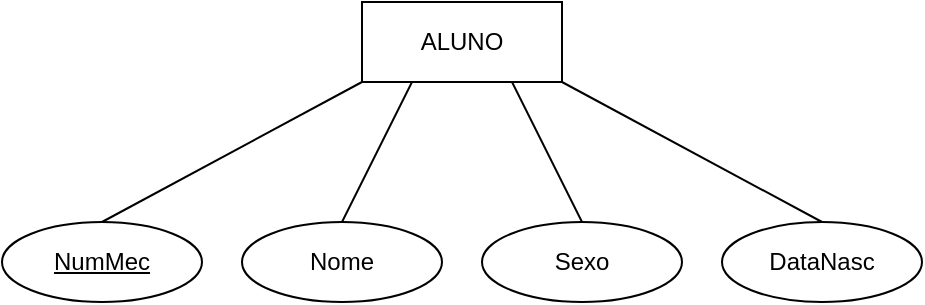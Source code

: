 <mxfile version="24.7.14">
  <diagram name="Página-1" id="gewDGRdOrv_RYNmbjjjR">
    <mxGraphModel dx="1194" dy="750" grid="1" gridSize="10" guides="1" tooltips="1" connect="1" arrows="1" fold="1" page="1" pageScale="1" pageWidth="827" pageHeight="1169" math="0" shadow="0">
      <root>
        <mxCell id="0" />
        <mxCell id="1" parent="0" />
        <mxCell id="WabDTIFdPWh9GdyCZmCO-2" value="ALUNO" style="whiteSpace=wrap;html=1;align=center;" vertex="1" parent="1">
          <mxGeometry x="364" y="240" width="100" height="40" as="geometry" />
        </mxCell>
        <mxCell id="WabDTIFdPWh9GdyCZmCO-3" value="NumMec" style="ellipse;whiteSpace=wrap;html=1;align=center;fontStyle=4;" vertex="1" parent="1">
          <mxGeometry x="184" y="350" width="100" height="40" as="geometry" />
        </mxCell>
        <mxCell id="WabDTIFdPWh9GdyCZmCO-4" value="Nome" style="ellipse;whiteSpace=wrap;html=1;align=center;" vertex="1" parent="1">
          <mxGeometry x="304" y="350" width="100" height="40" as="geometry" />
        </mxCell>
        <mxCell id="WabDTIFdPWh9GdyCZmCO-5" value="Sexo" style="ellipse;whiteSpace=wrap;html=1;align=center;" vertex="1" parent="1">
          <mxGeometry x="424" y="350" width="100" height="40" as="geometry" />
        </mxCell>
        <mxCell id="WabDTIFdPWh9GdyCZmCO-6" value="DataNasc" style="ellipse;whiteSpace=wrap;html=1;align=center;" vertex="1" parent="1">
          <mxGeometry x="544" y="350" width="100" height="40" as="geometry" />
        </mxCell>
        <mxCell id="WabDTIFdPWh9GdyCZmCO-7" value="" style="endArrow=none;html=1;rounded=0;exitX=0;exitY=1;exitDx=0;exitDy=0;entryX=0.5;entryY=0;entryDx=0;entryDy=0;" edge="1" parent="1" source="WabDTIFdPWh9GdyCZmCO-2" target="WabDTIFdPWh9GdyCZmCO-3">
          <mxGeometry relative="1" as="geometry">
            <mxPoint x="330" y="560" as="sourcePoint" />
            <mxPoint x="490" y="560" as="targetPoint" />
          </mxGeometry>
        </mxCell>
        <mxCell id="WabDTIFdPWh9GdyCZmCO-8" value="" style="endArrow=none;html=1;rounded=0;exitX=0.25;exitY=1;exitDx=0;exitDy=0;entryX=0.5;entryY=0;entryDx=0;entryDy=0;" edge="1" parent="1" source="WabDTIFdPWh9GdyCZmCO-2" target="WabDTIFdPWh9GdyCZmCO-4">
          <mxGeometry relative="1" as="geometry">
            <mxPoint x="334" y="430" as="sourcePoint" />
            <mxPoint x="494" y="430" as="targetPoint" />
          </mxGeometry>
        </mxCell>
        <mxCell id="WabDTIFdPWh9GdyCZmCO-9" value="" style="endArrow=none;html=1;rounded=0;exitX=0.75;exitY=1;exitDx=0;exitDy=0;entryX=0.5;entryY=0;entryDx=0;entryDy=0;" edge="1" parent="1" source="WabDTIFdPWh9GdyCZmCO-2" target="WabDTIFdPWh9GdyCZmCO-5">
          <mxGeometry relative="1" as="geometry">
            <mxPoint x="330" y="560" as="sourcePoint" />
            <mxPoint x="490" y="560" as="targetPoint" />
          </mxGeometry>
        </mxCell>
        <mxCell id="WabDTIFdPWh9GdyCZmCO-10" value="" style="endArrow=none;html=1;rounded=0;exitX=1;exitY=1;exitDx=0;exitDy=0;entryX=0.5;entryY=0;entryDx=0;entryDy=0;" edge="1" parent="1" source="WabDTIFdPWh9GdyCZmCO-2" target="WabDTIFdPWh9GdyCZmCO-6">
          <mxGeometry relative="1" as="geometry">
            <mxPoint x="330" y="560" as="sourcePoint" />
            <mxPoint x="490" y="560" as="targetPoint" />
          </mxGeometry>
        </mxCell>
      </root>
    </mxGraphModel>
  </diagram>
</mxfile>
